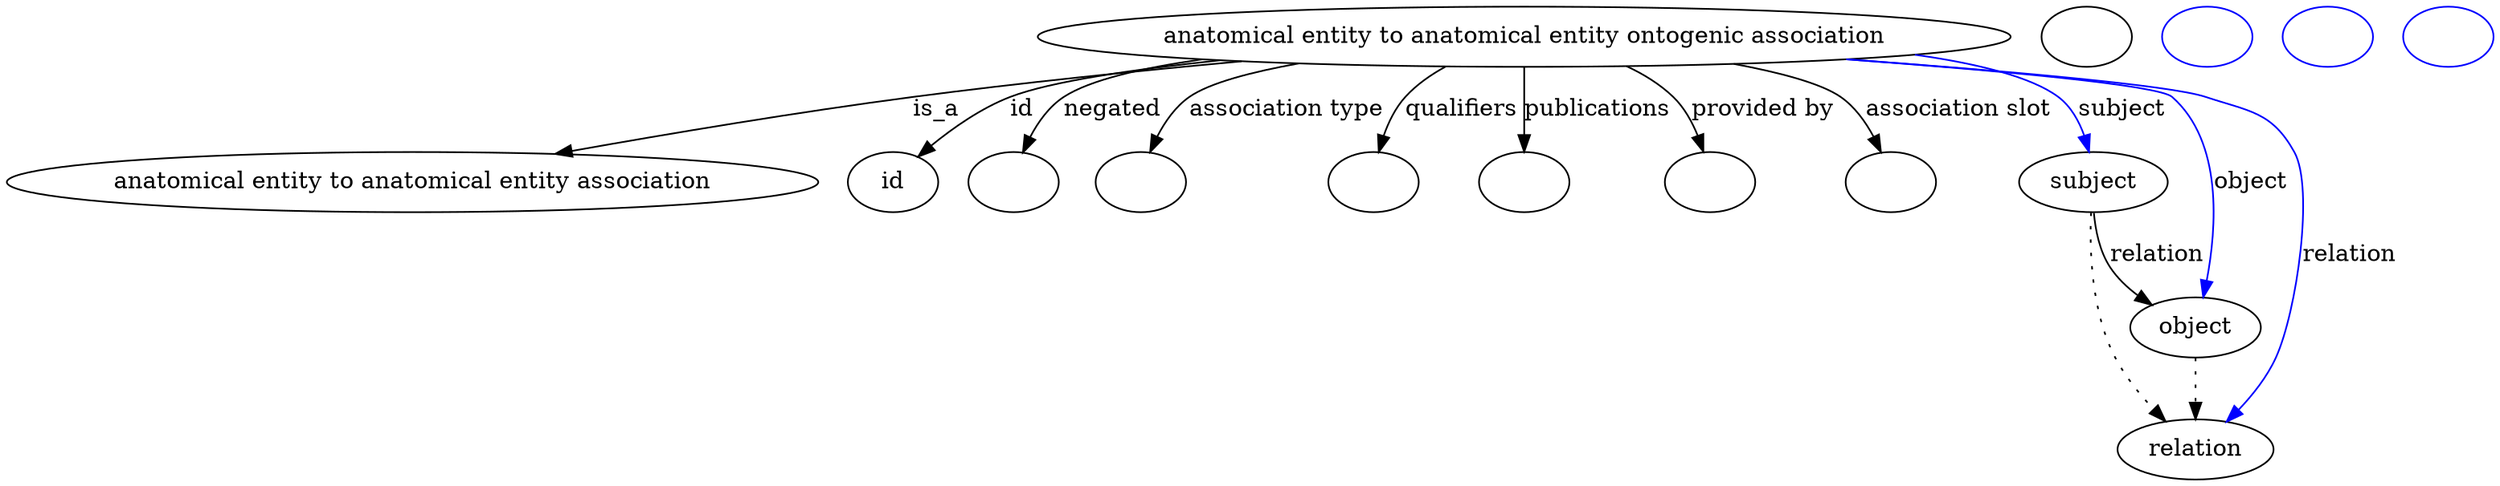 digraph {
	graph [bb="0,0,1252.2,281"];
	node [label="\N"];
	"anatomical entity to anatomical entity ontogenic association"	 [height=0.5,
		label="anatomical entity to anatomical entity ontogenic association",
		pos="742.2,263",
		width=6.1746];
	"anatomical entity to anatomical entity association"	 [height=0.5,
		pos="185.2,177",
		width=5.1445];
	"anatomical entity to anatomical entity ontogenic association" -> "anatomical entity to anatomical entity association"	 [label=is_a,
		lp="453.48,220",
		pos="e,261.53,193.4 605.38,248.76 553.93,242.84 494.99,235.38 441.65,227 384.74,218.06 321.18,205.68 271.58,195.48"];
	id	 [height=0.5,
		pos="415.2,177",
		width=0.75];
	"anatomical entity to anatomical entity ontogenic association" -> id	 [color=black,
		label=id,
		lp="501.65,220",
		pos="e,432.54,190.8 609.45,248.54 562.9,242.43 516.87,234.9 495.31,227 475.75,219.83 455.87,207.46 440.81,196.82",
		style=solid];
	negated	 [color=black,
		height=0.5,
		label="",
		pos="487.2,177",
		width=0.75];
	"anatomical entity to anatomical entity ontogenic association" -> negated	 [color=black,
		label=negated,
		lp="547.97,220",
		pos="e,495.92,194.12 607.69,248.66 572.73,243.16 540.67,235.99 525.67,227 515.85,221.11 507.63,211.69 501.34,202.61",
		style=solid];
	"association type"	 [color=black,
		height=0.5,
		label="",
		pos="559.2,177",
		width=0.75];
	"anatomical entity to anatomical entity ontogenic association" -> "association type"	 [color=black,
		label="association type",
		lp="630.11,220",
		pos="e,563.92,194.77 640.92,246.87 616.31,241.41 594.24,234.71 584.39,227 576.94,221.17 571.51,212.54 567.65,204.08",
		style=solid];
	qualifiers	 [color=black,
		height=0.5,
		label="",
		pos="667.2,177",
		width=0.75];
	"anatomical entity to anatomical entity ontogenic association" -> qualifiers	 [color=black,
		label=qualifiers,
		lp="712.25,220",
		pos="e,671.04,195.08 706.79,245.16 699.21,240.1 691.78,234.01 686.1,227 680.84,220.51 676.94,212.4 674.1,204.62",
		style=solid];
	publications	 [color=black,
		height=0.5,
		label="",
		pos="742.2,177",
		width=0.75];
	"anatomical entity to anatomical entity ontogenic association" -> publications	 [color=black,
		label=publications,
		lp="776.42,220",
		pos="e,742.2,195.21 742.2,244.76 742.2,233.36 742.2,218.43 742.2,205.49",
		style=solid];
	"provided by"	 [color=black,
		height=0.5,
		label="",
		pos="833.2,177",
		width=0.75];
	"anatomical entity to anatomical entity ontogenic association" -> "provided by"	 [color=black,
		label="provided by",
		lp="854.83,220",
		pos="e,828.58,194.87 786.88,245.36 795.72,240.39 804.37,234.3 811.2,227 817.19,220.6 821.72,212.3 825.07,204.32",
		style=solid];
	"association slot"	 [color=black,
		height=0.5,
		label="",
		pos="923.2,177",
		width=0.75];
	"anatomical entity to anatomical entity ontogenic association" -> "association slot"	 [color=black,
		label="association slot",
		lp="949.17,220",
		pos="e,916.35,194.78 835.32,246.58 859.79,240.97 882.16,234.25 892.2,227 900.35,221.11 906.81,212.36 911.68,203.82",
		style=solid];
	subject	 [height=0.5,
		pos="1016.2,177",
		width=0.97656];
	"anatomical entity to anatomical entity ontogenic association" -> subject	 [color=blue,
		label=subject,
		lp="1027,220",
		pos="e,1013.6,194.97 913.82,251.49 950.04,246.16 981.71,238.38 996.2,227 1003.3,221.44 1007.9,212.99 1010.8,204.6",
		style=solid];
	object	 [height=0.5,
		pos="1071.2,91",
		width=0.88096];
	"anatomical entity to anatomical entity ontogenic association" -> object	 [color=blue,
		label=object,
		lp="1096.3,177",
		pos="e,1075,109 911.14,251.28 976.93,245.22 1039.5,236.99 1051.2,227 1081.7,200.98 1080.8,150.54 1076.5,118.93",
		style=solid];
	relation	 [height=0.5,
		pos="1071.2,18",
		width=1.031];
	"anatomical entity to anatomical entity ontogenic association" -> relation	 [color=blue,
		label=relation,
		lp="1144.6,134",
		pos="e,1087.4,34.283 894.24,249.79 972.05,242.41 1054,233.44 1071.2,227 1094.5,218.26 1105.7,217.07 1117.2,195 1125.9,178.4 1125.4,109.12 \
1112.2,73 1108.1,61.862 1101,51.071 1093.9,42.041",
		style=solid];
	association_id	 [color=black,
		height=0.5,
		label="",
		pos="1009.2,263",
		width=0.75];
	subject -> object	 [label=relation,
		lp="1052.6,134",
		pos="e,1050.7,105.22 1018.8,158.86 1020.8,148.88 1024.4,136.62 1030.4,127 1033.9,121.55 1038.4,116.45 1043.1,111.89"];
	subject -> relation	 [pos="e,1055.6,34.504 1015.8,158.94 1015.9,137.58 1018.1,101.32 1030.2,73 1034.8,62.095 1042.1,51.356 1049.2,42.302",
		style=dotted];
	"anatomical entity to anatomical entity ontogenic association subject"	 [color=blue,
		height=0.5,
		label="",
		pos="1081.2,263",
		width=0.75];
	object -> relation	 [pos="e,1071.2,36.09 1071.2,72.955 1071.2,64.883 1071.2,55.176 1071.2,46.182",
		style=dotted];
	"anatomical entity to anatomical entity ontogenic association object"	 [color=blue,
		height=0.5,
		label="",
		pos="1153.2,263",
		width=0.75];
	"anatomical entity to anatomical entity ontogenic association relation"	 [color=blue,
		height=0.5,
		label="",
		pos="1225.2,263",
		width=0.75];
}
